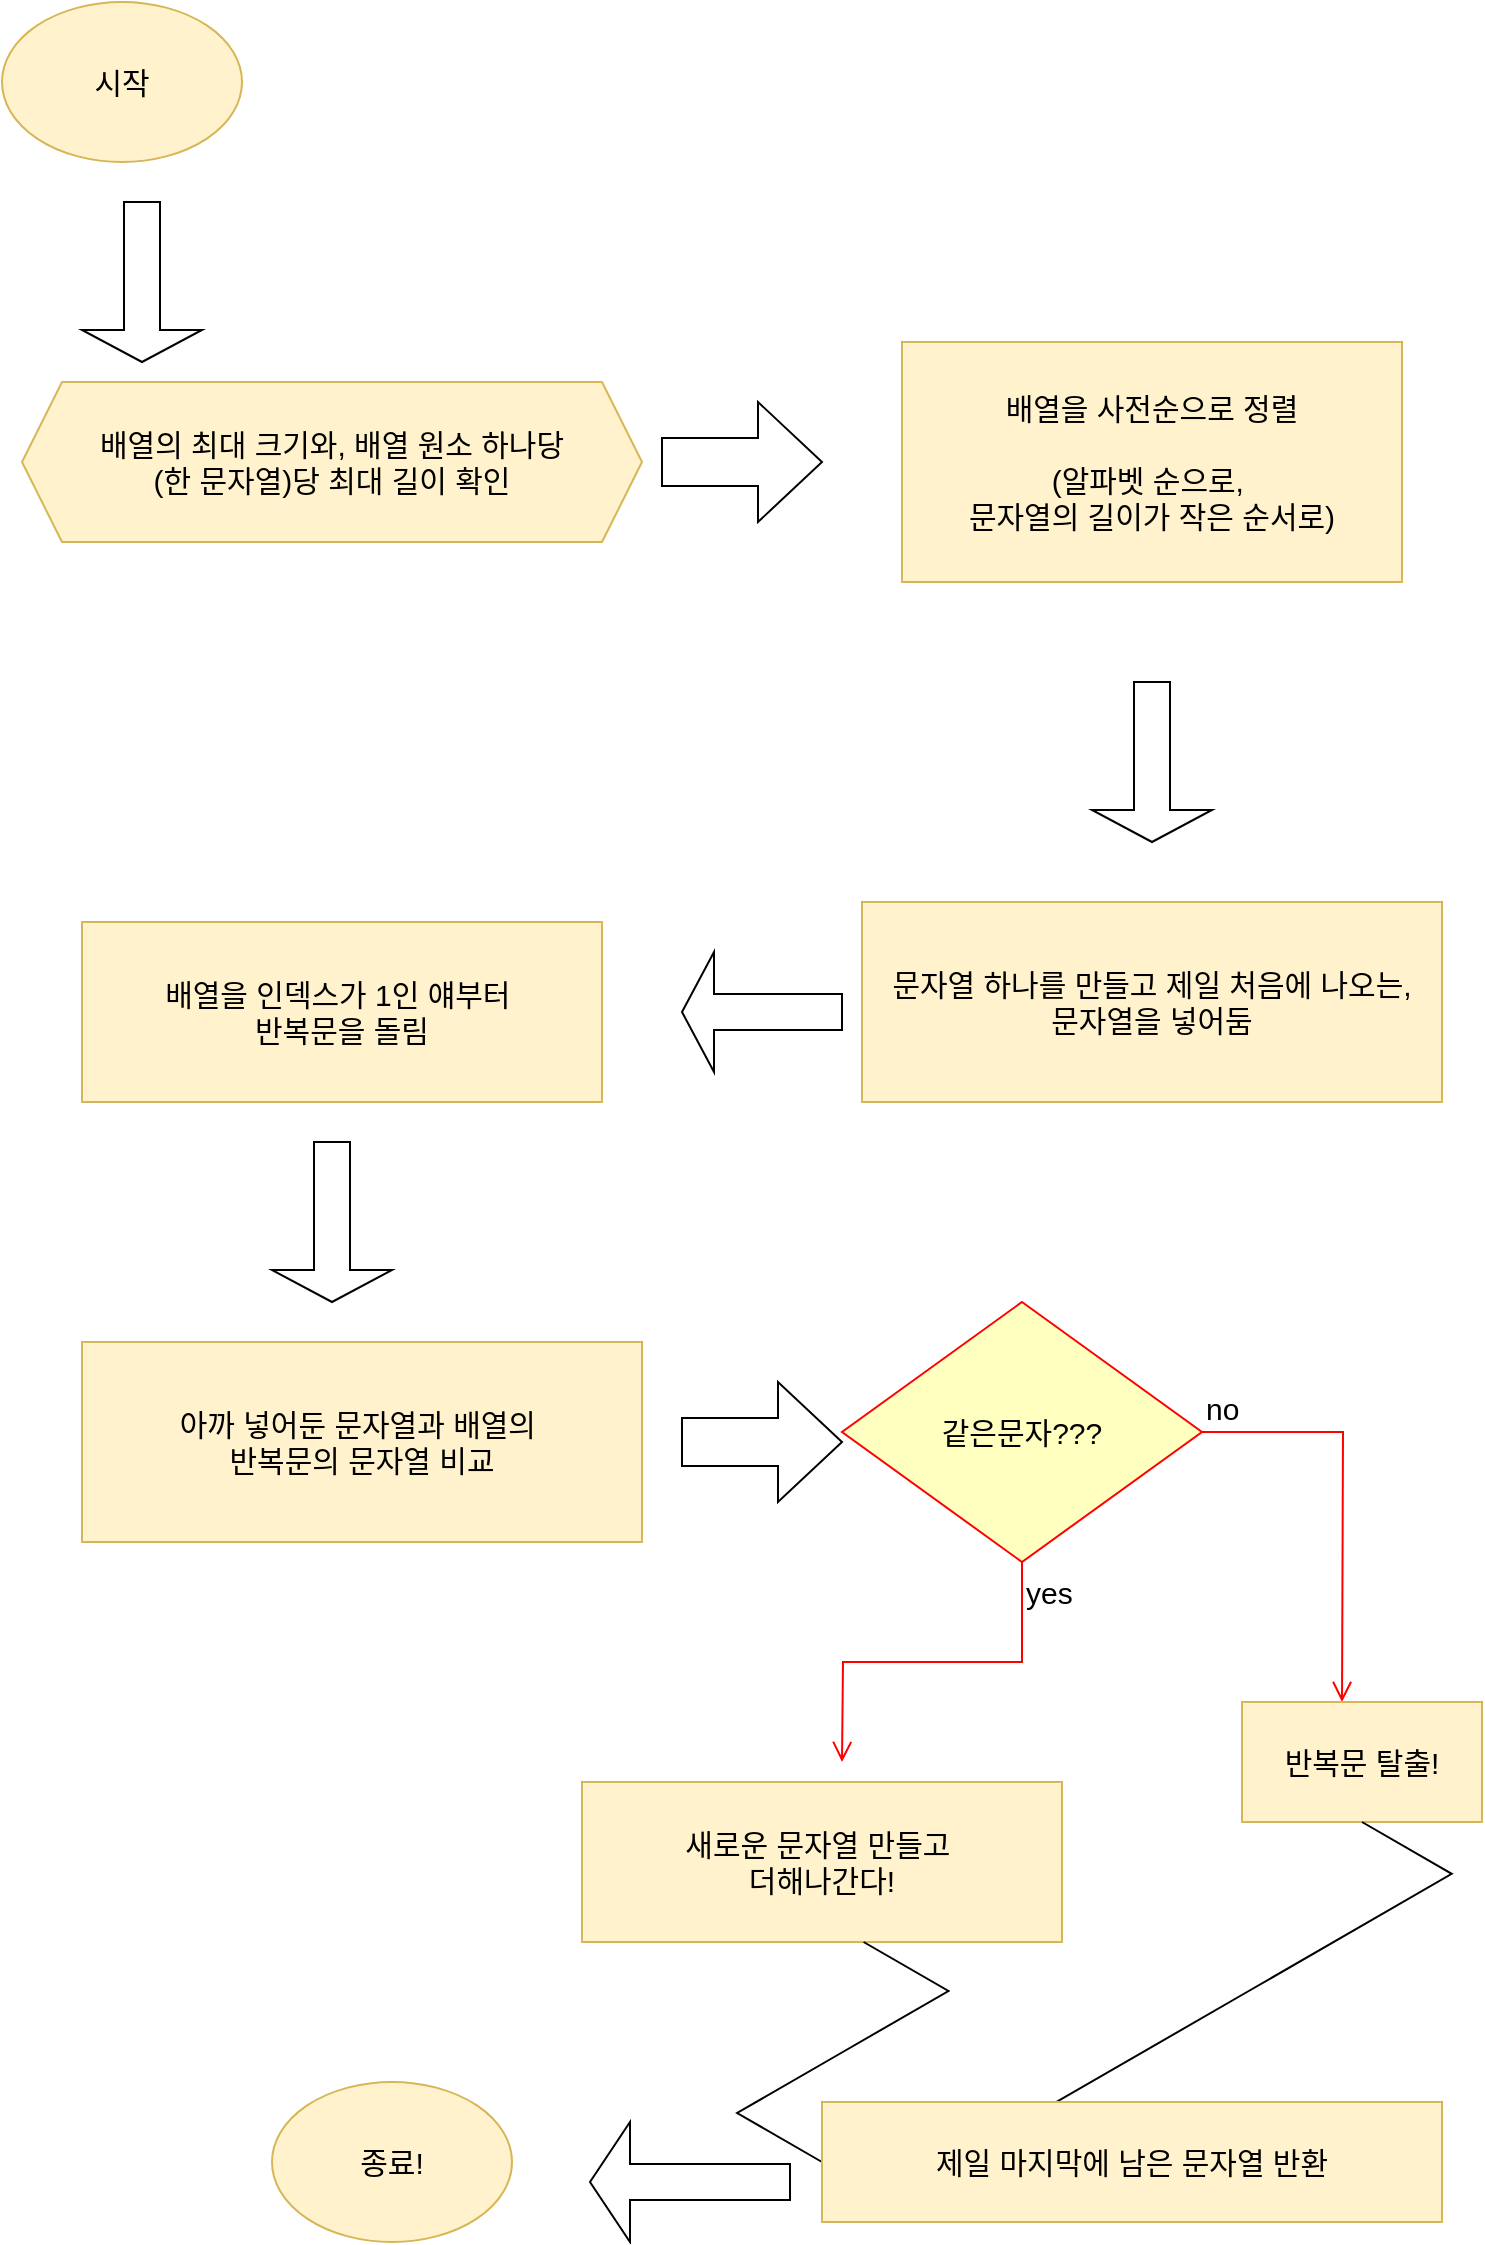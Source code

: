 <mxfile version="20.8.23" type="github">
  <diagram name="페이지-1" id="QD5O2Ae_S_FECvSk_11v">
    <mxGraphModel dx="1400" dy="721" grid="1" gridSize="10" guides="1" tooltips="1" connect="1" arrows="1" fold="1" page="1" pageScale="1" pageWidth="827" pageHeight="1169" math="0" shadow="0">
      <root>
        <mxCell id="0" />
        <mxCell id="1" parent="0" />
        <mxCell id="-S6iPnF_7gV_8_d4O1x5-1" value="&lt;font style=&quot;font-size: 15px;&quot;&gt;시작&lt;/font&gt;" style="ellipse;whiteSpace=wrap;html=1;fillColor=#fff2cc;strokeColor=#d6b656;" vertex="1" parent="1">
          <mxGeometry x="20" y="40" width="120" height="80" as="geometry" />
        </mxCell>
        <mxCell id="-S6iPnF_7gV_8_d4O1x5-8" value="배열의 최대 크기와, 배열 원소 하나당&lt;br&gt;(한 문자열)당 최대 길이 확인&lt;br&gt;" style="shape=hexagon;perimeter=hexagonPerimeter2;whiteSpace=wrap;html=1;fixedSize=1;fontSize=15;fillColor=#fff2cc;strokeColor=#d6b656;" vertex="1" parent="1">
          <mxGeometry x="30" y="230" width="310" height="80" as="geometry" />
        </mxCell>
        <mxCell id="-S6iPnF_7gV_8_d4O1x5-9" value="" style="shape=singleArrow;direction=south;whiteSpace=wrap;html=1;fontSize=15;" vertex="1" parent="1">
          <mxGeometry x="60" y="140" width="60" height="80" as="geometry" />
        </mxCell>
        <mxCell id="-S6iPnF_7gV_8_d4O1x5-10" value="" style="shape=singleArrow;whiteSpace=wrap;html=1;arrowWidth=0.4;arrowSize=0.4;fontSize=15;" vertex="1" parent="1">
          <mxGeometry x="350" y="240" width="80" height="60" as="geometry" />
        </mxCell>
        <mxCell id="-S6iPnF_7gV_8_d4O1x5-14" value="배열을 사전순으로 정렬&lt;br&gt;&lt;br&gt;(알파벳 순으로,&amp;nbsp;&lt;br&gt;문자열의 길이가 작은 순서로)" style="rounded=0;whiteSpace=wrap;html=1;fontSize=15;fillColor=#fff2cc;strokeColor=#d6b656;" vertex="1" parent="1">
          <mxGeometry x="470" y="210" width="250" height="120" as="geometry" />
        </mxCell>
        <mxCell id="-S6iPnF_7gV_8_d4O1x5-15" value="" style="shape=singleArrow;direction=south;whiteSpace=wrap;html=1;fontSize=15;" vertex="1" parent="1">
          <mxGeometry x="565" y="380" width="60" height="80" as="geometry" />
        </mxCell>
        <mxCell id="-S6iPnF_7gV_8_d4O1x5-16" value="문자열 하나를 만들고 제일 처음에 나오는,&lt;br&gt;문자열을 넣어둠" style="rounded=0;whiteSpace=wrap;html=1;fontSize=15;fillColor=#fff2cc;strokeColor=#d6b656;" vertex="1" parent="1">
          <mxGeometry x="450" y="490" width="290" height="100" as="geometry" />
        </mxCell>
        <mxCell id="-S6iPnF_7gV_8_d4O1x5-19" value="" style="shape=singleArrow;direction=west;whiteSpace=wrap;html=1;fontSize=15;" vertex="1" parent="1">
          <mxGeometry x="360" y="515" width="80" height="60" as="geometry" />
        </mxCell>
        <mxCell id="-S6iPnF_7gV_8_d4O1x5-20" value="배열을 인덱스가 1인 얘부터&amp;nbsp;&lt;br&gt;반복문을 돌림" style="rounded=0;whiteSpace=wrap;html=1;fontSize=15;fillColor=#fff2cc;strokeColor=#d6b656;" vertex="1" parent="1">
          <mxGeometry x="60" y="500" width="260" height="90" as="geometry" />
        </mxCell>
        <mxCell id="-S6iPnF_7gV_8_d4O1x5-21" value="" style="shape=singleArrow;direction=south;whiteSpace=wrap;html=1;fontSize=15;" vertex="1" parent="1">
          <mxGeometry x="155" y="610" width="60" height="80" as="geometry" />
        </mxCell>
        <mxCell id="-S6iPnF_7gV_8_d4O1x5-22" value="아까 넣어둔 문자열과 배열의&amp;nbsp;&lt;br&gt;반복문의 문자열 비교" style="rounded=0;whiteSpace=wrap;html=1;fontSize=15;fillColor=#fff2cc;strokeColor=#d6b656;" vertex="1" parent="1">
          <mxGeometry x="60" y="710" width="280" height="100" as="geometry" />
        </mxCell>
        <mxCell id="-S6iPnF_7gV_8_d4O1x5-24" value="" style="shape=singleArrow;whiteSpace=wrap;html=1;arrowWidth=0.4;arrowSize=0.4;fontSize=15;" vertex="1" parent="1">
          <mxGeometry x="360" y="730" width="80" height="60" as="geometry" />
        </mxCell>
        <mxCell id="-S6iPnF_7gV_8_d4O1x5-33" value="같은문자???" style="rhombus;whiteSpace=wrap;html=1;fontColor=#000000;fillColor=#ffffc0;strokeColor=#ff0000;fontSize=15;" vertex="1" parent="1">
          <mxGeometry x="440" y="690" width="180" height="130" as="geometry" />
        </mxCell>
        <mxCell id="-S6iPnF_7gV_8_d4O1x5-34" value="no" style="edgeStyle=orthogonalEdgeStyle;html=1;align=left;verticalAlign=bottom;endArrow=open;endSize=8;strokeColor=#ff0000;rounded=0;fontSize=15;" edge="1" source="-S6iPnF_7gV_8_d4O1x5-33" parent="1">
          <mxGeometry x="-1" relative="1" as="geometry">
            <mxPoint x="690" y="890" as="targetPoint" />
          </mxGeometry>
        </mxCell>
        <mxCell id="-S6iPnF_7gV_8_d4O1x5-35" value="yes" style="edgeStyle=orthogonalEdgeStyle;html=1;align=left;verticalAlign=top;endArrow=open;endSize=8;strokeColor=#ff0000;rounded=0;fontSize=15;" edge="1" source="-S6iPnF_7gV_8_d4O1x5-33" parent="1">
          <mxGeometry x="-1" relative="1" as="geometry">
            <mxPoint x="440" y="920" as="targetPoint" />
          </mxGeometry>
        </mxCell>
        <mxCell id="-S6iPnF_7gV_8_d4O1x5-38" value="새로운 문자열 만들고&amp;nbsp;&lt;br&gt;더해나간다!" style="rounded=0;whiteSpace=wrap;html=1;fontSize=15;fillColor=#fff2cc;strokeColor=#d6b656;" vertex="1" parent="1">
          <mxGeometry x="310" y="930" width="240" height="80" as="geometry" />
        </mxCell>
        <mxCell id="-S6iPnF_7gV_8_d4O1x5-39" value="반복문 탈출!" style="rounded=0;whiteSpace=wrap;html=1;fontSize=15;fillColor=#fff2cc;strokeColor=#d6b656;" vertex="1" parent="1">
          <mxGeometry x="640" y="890" width="120" height="60" as="geometry" />
        </mxCell>
        <mxCell id="-S6iPnF_7gV_8_d4O1x5-41" value="" style="edgeStyle=isometricEdgeStyle;endArrow=none;html=1;elbow=vertical;rounded=0;fontSize=15;exitX=0;exitY=0.5;exitDx=0;exitDy=0;" edge="1" parent="1" source="-S6iPnF_7gV_8_d4O1x5-43">
          <mxGeometry width="50" height="100" relative="1" as="geometry">
            <mxPoint x="400.8" y="1110" as="sourcePoint" />
            <mxPoint x="450.8" y="1010" as="targetPoint" />
          </mxGeometry>
        </mxCell>
        <mxCell id="-S6iPnF_7gV_8_d4O1x5-42" value="" style="edgeStyle=isometricEdgeStyle;endArrow=none;html=1;elbow=vertical;rounded=0;fontSize=15;exitX=0.5;exitY=1;exitDx=0;exitDy=0;" edge="1" parent="1" source="-S6iPnF_7gV_8_d4O1x5-39" target="-S6iPnF_7gV_8_d4O1x5-43">
          <mxGeometry width="50" height="100" relative="1" as="geometry">
            <mxPoint x="630.8" y="1050" as="sourcePoint" />
            <mxPoint x="680.8" y="950" as="targetPoint" />
          </mxGeometry>
        </mxCell>
        <mxCell id="-S6iPnF_7gV_8_d4O1x5-43" value="제일 마지막에 남은 문자열 반환" style="rounded=0;whiteSpace=wrap;html=1;fontSize=15;fillColor=#fff2cc;strokeColor=#d6b656;" vertex="1" parent="1">
          <mxGeometry x="430" y="1090" width="310" height="60" as="geometry" />
        </mxCell>
        <mxCell id="-S6iPnF_7gV_8_d4O1x5-47" value="" style="shape=singleArrow;direction=west;whiteSpace=wrap;html=1;fontSize=15;" vertex="1" parent="1">
          <mxGeometry x="314" y="1100" width="100" height="60" as="geometry" />
        </mxCell>
        <mxCell id="-S6iPnF_7gV_8_d4O1x5-49" value="종료!" style="ellipse;whiteSpace=wrap;html=1;fontSize=15;fillColor=#fff2cc;strokeColor=#d6b656;" vertex="1" parent="1">
          <mxGeometry x="155" y="1080" width="120" height="80" as="geometry" />
        </mxCell>
      </root>
    </mxGraphModel>
  </diagram>
</mxfile>
